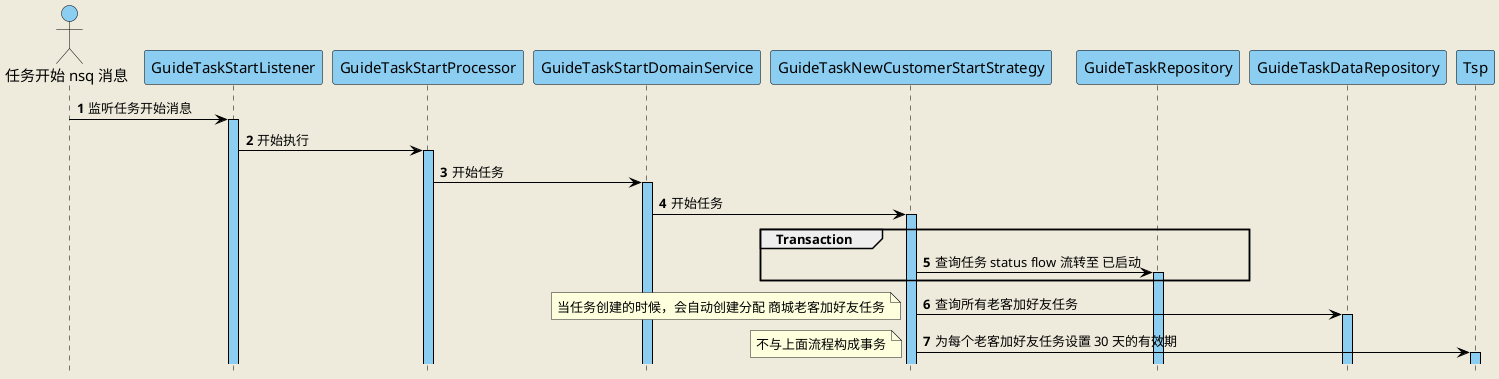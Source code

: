 @startuml
'https://plantuml.com/sequence-diagram
hide footbox
skinparam backgroundColor #EEEBDC
autoActivate on
autonumber

skinparam sequence {
ArrowColor black
ActorBorderColor black
LifeLineBorderColor black
LifeLineBackgroundColor #8CCEF1

ParticipantBorderColor black
ParticipantBackgroundColor #8CCEF1
'ParticipantFontName Impact
ParticipantFontSize 15
ParticipantFontColor black

ActorBackgroundColor #8CCEF1
ActorFontColor black
ActorFontSize 15
ActorFontName Aapex
}


actor "任务开始 nsq 消息" as nsq
'Participant NsqClient as nsqClient
Participant GuideTaskStartListener as guideTaskStartListener
Participant GuideTaskStartProcessor as guideTaskStartProcessor
Participant GuideTaskStartDomainService as guideTaskStartDomainService
Participant GuideTaskNewCustomerStartStrategy as guideTaskNewCustomerStartStrategy
Participant GuideTaskRepository as guideTaskRepository
Participant GuideTaskDataRepository as guideTaskDataRepository
Participant Tsp as tsp

nsq -> guideTaskStartListener : 监听任务开始消息

guideTaskStartListener -> guideTaskStartProcessor : 开始执行

guideTaskStartProcessor -> guideTaskStartDomainService : 开始任务

guideTaskStartDomainService -> guideTaskNewCustomerStartStrategy :开始任务

group Transaction
    guideTaskNewCustomerStartStrategy -> guideTaskRepository : 查询任务 status flow 流转至 已启动
end group

guideTaskNewCustomerStartStrategy -> guideTaskDataRepository : 查询所有老客加好友任务
note left
    当任务创建的时候，会自动创建分配 商城老客加好友任务
end note

guideTaskNewCustomerStartStrategy -> tsp : 为每个老客加好友任务设置 30 天的有效期
note left
    不与上面流程构成事务
end note
@enduml